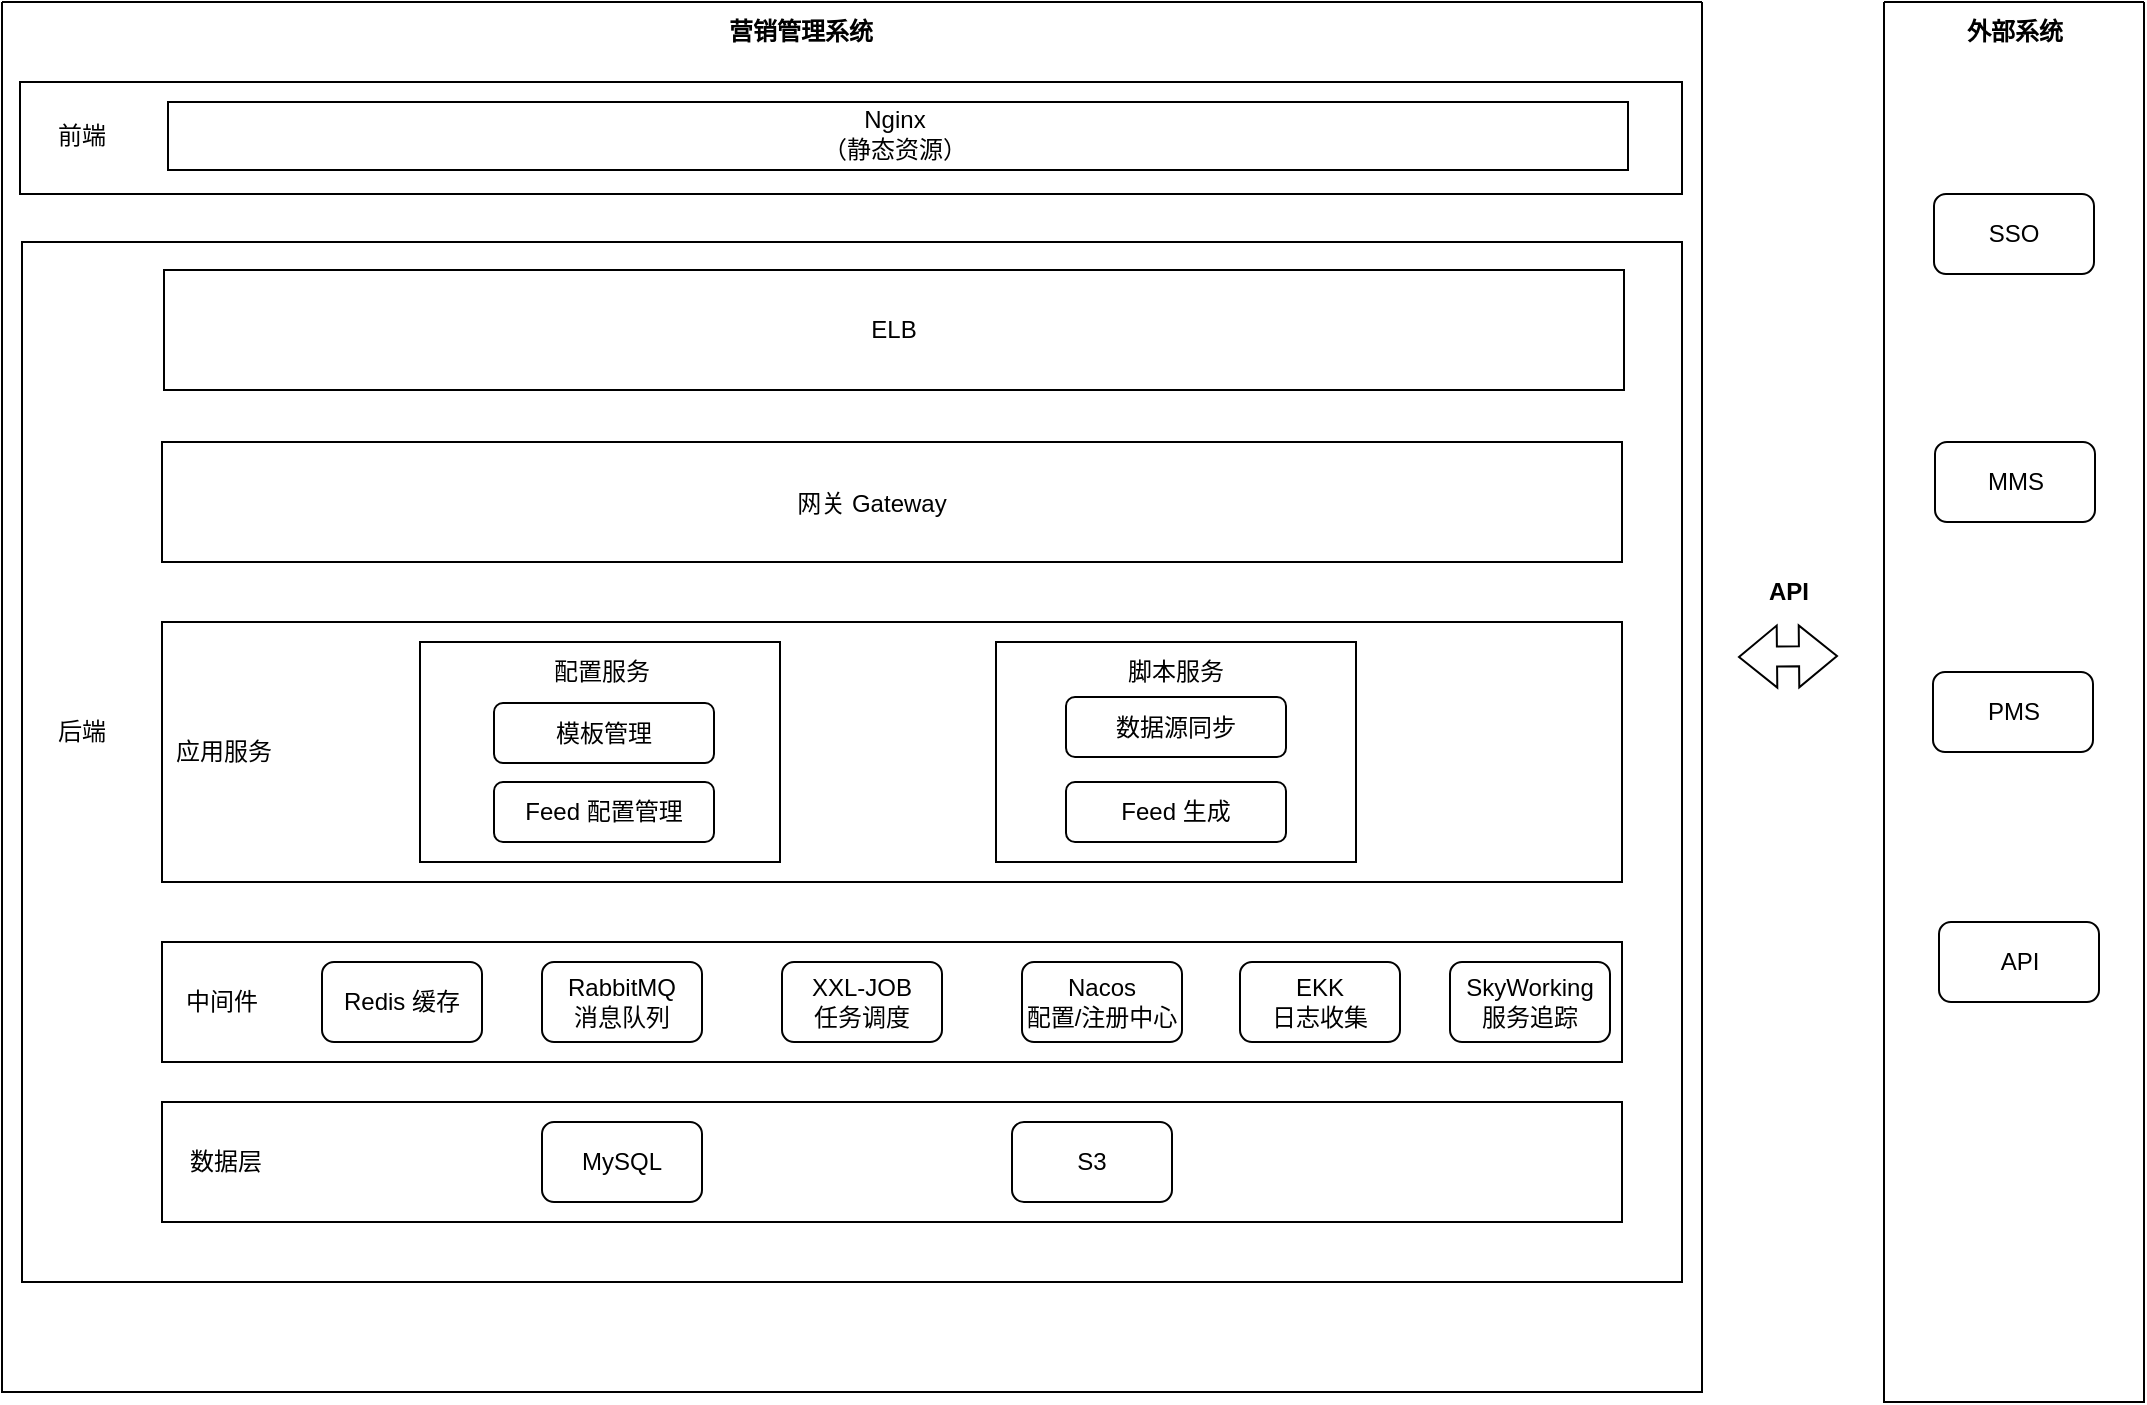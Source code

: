<mxfile version="16.5.5" type="github">
  <diagram id="bzQ0ejhN8QR2tleHYpqk" name="Page-1">
    <mxGraphModel dx="1106" dy="702" grid="1" gridSize="10" guides="1" tooltips="1" connect="1" arrows="1" fold="1" page="1" pageScale="1" pageWidth="827" pageHeight="1169" math="0" shadow="0">
      <root>
        <mxCell id="0" />
        <mxCell id="1" parent="0" />
        <mxCell id="zj8A5fJyveEYYcbx8cJl-1" value="" style="swimlane;startSize=0;" parent="1" vertex="1">
          <mxGeometry x="35" y="20" width="850" height="695" as="geometry" />
        </mxCell>
        <mxCell id="zj8A5fJyveEYYcbx8cJl-2" value="" style="rounded=0;whiteSpace=wrap;html=1;" parent="zj8A5fJyveEYYcbx8cJl-1" vertex="1">
          <mxGeometry x="9" y="40" width="831" height="56" as="geometry" />
        </mxCell>
        <mxCell id="zj8A5fJyveEYYcbx8cJl-3" value="" style="rounded=0;whiteSpace=wrap;html=1;" parent="zj8A5fJyveEYYcbx8cJl-1" vertex="1">
          <mxGeometry x="10" y="120" width="830" height="520" as="geometry" />
        </mxCell>
        <mxCell id="zj8A5fJyveEYYcbx8cJl-4" value="前端" style="text;html=1;strokeColor=none;fillColor=none;align=center;verticalAlign=middle;whiteSpace=wrap;rounded=0;" parent="zj8A5fJyveEYYcbx8cJl-1" vertex="1">
          <mxGeometry x="10" y="52" width="60" height="30" as="geometry" />
        </mxCell>
        <mxCell id="zj8A5fJyveEYYcbx8cJl-5" value="后端" style="text;html=1;strokeColor=none;fillColor=none;align=center;verticalAlign=middle;whiteSpace=wrap;rounded=0;" parent="zj8A5fJyveEYYcbx8cJl-1" vertex="1">
          <mxGeometry x="10" y="350" width="60" height="30" as="geometry" />
        </mxCell>
        <mxCell id="zj8A5fJyveEYYcbx8cJl-16" value="营销管理系统" style="text;html=1;strokeColor=none;fillColor=none;align=center;verticalAlign=middle;whiteSpace=wrap;rounded=0;fontStyle=1" parent="zj8A5fJyveEYYcbx8cJl-1" vertex="1">
          <mxGeometry x="362" width="75" height="30" as="geometry" />
        </mxCell>
        <mxCell id="zj8A5fJyveEYYcbx8cJl-21" value="" style="rounded=0;whiteSpace=wrap;html=1;" parent="zj8A5fJyveEYYcbx8cJl-1" vertex="1">
          <mxGeometry x="80" y="220" width="730" height="60" as="geometry" />
        </mxCell>
        <mxCell id="zj8A5fJyveEYYcbx8cJl-22" value="" style="rounded=0;whiteSpace=wrap;html=1;" parent="zj8A5fJyveEYYcbx8cJl-1" vertex="1">
          <mxGeometry x="80" y="310" width="730" height="130" as="geometry" />
        </mxCell>
        <mxCell id="zj8A5fJyveEYYcbx8cJl-23" value="" style="rounded=0;whiteSpace=wrap;html=1;" parent="zj8A5fJyveEYYcbx8cJl-1" vertex="1">
          <mxGeometry x="80" y="470" width="730" height="60" as="geometry" />
        </mxCell>
        <mxCell id="zj8A5fJyveEYYcbx8cJl-24" value="" style="rounded=0;whiteSpace=wrap;html=1;" parent="zj8A5fJyveEYYcbx8cJl-1" vertex="1">
          <mxGeometry x="80" y="550" width="730" height="60" as="geometry" />
        </mxCell>
        <mxCell id="zj8A5fJyveEYYcbx8cJl-26" value="网关 Gateway" style="text;html=1;strokeColor=none;fillColor=none;align=center;verticalAlign=middle;whiteSpace=wrap;rounded=0;" parent="zj8A5fJyveEYYcbx8cJl-1" vertex="1">
          <mxGeometry x="380.5" y="236" width="107.5" height="30" as="geometry" />
        </mxCell>
        <mxCell id="zj8A5fJyveEYYcbx8cJl-27" value="Redis 缓存" style="rounded=1;whiteSpace=wrap;html=1;" parent="zj8A5fJyveEYYcbx8cJl-1" vertex="1">
          <mxGeometry x="160" y="480" width="80" height="40" as="geometry" />
        </mxCell>
        <mxCell id="zj8A5fJyveEYYcbx8cJl-32" value="RabbitMQ &lt;br&gt;消息队列" style="rounded=1;whiteSpace=wrap;html=1;" parent="zj8A5fJyveEYYcbx8cJl-1" vertex="1">
          <mxGeometry x="270" y="480" width="80" height="40" as="geometry" />
        </mxCell>
        <mxCell id="zj8A5fJyveEYYcbx8cJl-33" value="XXL-JOB&lt;br&gt;任务调度" style="rounded=1;whiteSpace=wrap;html=1;" parent="zj8A5fJyveEYYcbx8cJl-1" vertex="1">
          <mxGeometry x="390" y="480" width="80" height="40" as="geometry" />
        </mxCell>
        <mxCell id="zj8A5fJyveEYYcbx8cJl-34" value="Nacos&lt;br&gt;配置/注册中心" style="rounded=1;whiteSpace=wrap;html=1;" parent="zj8A5fJyveEYYcbx8cJl-1" vertex="1">
          <mxGeometry x="510" y="480" width="80" height="40" as="geometry" />
        </mxCell>
        <mxCell id="zj8A5fJyveEYYcbx8cJl-35" value="EKK&lt;br&gt;日志收集" style="rounded=1;whiteSpace=wrap;html=1;" parent="zj8A5fJyveEYYcbx8cJl-1" vertex="1">
          <mxGeometry x="619" y="480" width="80" height="40" as="geometry" />
        </mxCell>
        <mxCell id="zj8A5fJyveEYYcbx8cJl-37" value="MySQL" style="rounded=1;whiteSpace=wrap;html=1;" parent="zj8A5fJyveEYYcbx8cJl-1" vertex="1">
          <mxGeometry x="270" y="560" width="80" height="40" as="geometry" />
        </mxCell>
        <mxCell id="zj8A5fJyveEYYcbx8cJl-38" value="S3" style="rounded=1;whiteSpace=wrap;html=1;" parent="zj8A5fJyveEYYcbx8cJl-1" vertex="1">
          <mxGeometry x="505" y="560" width="80" height="40" as="geometry" />
        </mxCell>
        <mxCell id="zj8A5fJyveEYYcbx8cJl-39" value="数据层" style="text;html=1;strokeColor=none;fillColor=none;align=center;verticalAlign=middle;whiteSpace=wrap;rounded=0;" parent="zj8A5fJyveEYYcbx8cJl-1" vertex="1">
          <mxGeometry x="82" y="565" width="60" height="30" as="geometry" />
        </mxCell>
        <mxCell id="zj8A5fJyveEYYcbx8cJl-41" value="中间件" style="text;html=1;strokeColor=none;fillColor=none;align=center;verticalAlign=middle;whiteSpace=wrap;rounded=0;" parent="zj8A5fJyveEYYcbx8cJl-1" vertex="1">
          <mxGeometry x="80" y="485" width="60" height="30" as="geometry" />
        </mxCell>
        <mxCell id="zj8A5fJyveEYYcbx8cJl-57" value="" style="verticalLabelPosition=bottom;verticalAlign=top;html=1;shape=mxgraph.basic.rect;fillColor2=none;strokeWidth=1;size=20;indent=5;" parent="zj8A5fJyveEYYcbx8cJl-1" vertex="1">
          <mxGeometry x="209" y="320" width="180" height="110" as="geometry" />
        </mxCell>
        <mxCell id="zj8A5fJyveEYYcbx8cJl-58" value="模板管理" style="rounded=1;whiteSpace=wrap;html=1;" parent="zj8A5fJyveEYYcbx8cJl-1" vertex="1">
          <mxGeometry x="246" y="350.5" width="110" height="30" as="geometry" />
        </mxCell>
        <mxCell id="zj8A5fJyveEYYcbx8cJl-62" value="配置服务" style="text;html=1;strokeColor=none;fillColor=none;align=center;verticalAlign=middle;whiteSpace=wrap;rounded=0;" parent="zj8A5fJyveEYYcbx8cJl-1" vertex="1">
          <mxGeometry x="245" y="320" width="110" height="30" as="geometry" />
        </mxCell>
        <mxCell id="zj8A5fJyveEYYcbx8cJl-63" value="应用服务" style="text;html=1;strokeColor=none;fillColor=none;align=center;verticalAlign=middle;whiteSpace=wrap;rounded=0;" parent="zj8A5fJyveEYYcbx8cJl-1" vertex="1">
          <mxGeometry x="81" y="360" width="60" height="30" as="geometry" />
        </mxCell>
        <mxCell id="uKLUNVmnaL445B_iEJsr-2" value="" style="verticalLabelPosition=bottom;verticalAlign=top;html=1;shape=mxgraph.basic.rect;fillColor2=none;strokeWidth=1;size=20;indent=5;" vertex="1" parent="zj8A5fJyveEYYcbx8cJl-1">
          <mxGeometry x="497" y="320" width="180" height="110" as="geometry" />
        </mxCell>
        <mxCell id="uKLUNVmnaL445B_iEJsr-3" value="数据源同步" style="rounded=1;whiteSpace=wrap;html=1;" vertex="1" parent="zj8A5fJyveEYYcbx8cJl-1">
          <mxGeometry x="532" y="347.5" width="110" height="30" as="geometry" />
        </mxCell>
        <mxCell id="uKLUNVmnaL445B_iEJsr-4" value="Feed 生成" style="rounded=1;whiteSpace=wrap;html=1;" vertex="1" parent="zj8A5fJyveEYYcbx8cJl-1">
          <mxGeometry x="532" y="390" width="110" height="30" as="geometry" />
        </mxCell>
        <mxCell id="uKLUNVmnaL445B_iEJsr-5" value="脚本服务" style="text;html=1;strokeColor=none;fillColor=none;align=center;verticalAlign=middle;whiteSpace=wrap;rounded=0;" vertex="1" parent="zj8A5fJyveEYYcbx8cJl-1">
          <mxGeometry x="532" y="320" width="110" height="30" as="geometry" />
        </mxCell>
        <mxCell id="uKLUNVmnaL445B_iEJsr-6" value="Feed 配置管理" style="rounded=1;whiteSpace=wrap;html=1;" vertex="1" parent="zj8A5fJyveEYYcbx8cJl-1">
          <mxGeometry x="246" y="390" width="110" height="30" as="geometry" />
        </mxCell>
        <mxCell id="uKLUNVmnaL445B_iEJsr-7" value="SkyWorking&lt;br&gt;服务追踪" style="rounded=1;whiteSpace=wrap;html=1;" vertex="1" parent="zj8A5fJyveEYYcbx8cJl-1">
          <mxGeometry x="724" y="480" width="80" height="40" as="geometry" />
        </mxCell>
        <mxCell id="zj8A5fJyveEYYcbx8cJl-11" value="" style="swimlane;startSize=0;" parent="1" vertex="1">
          <mxGeometry x="976" y="20" width="130" height="700" as="geometry" />
        </mxCell>
        <mxCell id="zj8A5fJyveEYYcbx8cJl-45" value="SSO" style="rounded=1;whiteSpace=wrap;html=1;" parent="zj8A5fJyveEYYcbx8cJl-11" vertex="1">
          <mxGeometry x="25" y="96" width="80" height="40" as="geometry" />
        </mxCell>
        <mxCell id="zj8A5fJyveEYYcbx8cJl-46" value="外部系统" style="text;html=1;strokeColor=none;fillColor=none;align=center;verticalAlign=middle;whiteSpace=wrap;rounded=0;fontStyle=1" parent="zj8A5fJyveEYYcbx8cJl-11" vertex="1">
          <mxGeometry x="27.5" width="75" height="30" as="geometry" />
        </mxCell>
        <mxCell id="zj8A5fJyveEYYcbx8cJl-47" value="MMS" style="rounded=1;whiteSpace=wrap;html=1;" parent="zj8A5fJyveEYYcbx8cJl-11" vertex="1">
          <mxGeometry x="25.5" y="220" width="80" height="40" as="geometry" />
        </mxCell>
        <mxCell id="zj8A5fJyveEYYcbx8cJl-48" value="PMS" style="rounded=1;whiteSpace=wrap;html=1;" parent="zj8A5fJyveEYYcbx8cJl-11" vertex="1">
          <mxGeometry x="24.5" y="335" width="80" height="40" as="geometry" />
        </mxCell>
        <mxCell id="zj8A5fJyveEYYcbx8cJl-51" value="API" style="rounded=1;whiteSpace=wrap;html=1;" parent="zj8A5fJyveEYYcbx8cJl-11" vertex="1">
          <mxGeometry x="27.5" y="460" width="80" height="40" as="geometry" />
        </mxCell>
        <mxCell id="zj8A5fJyveEYYcbx8cJl-18" value="" style="rounded=0;whiteSpace=wrap;html=1;" parent="1" vertex="1">
          <mxGeometry x="118" y="70" width="730" height="34" as="geometry" />
        </mxCell>
        <mxCell id="zj8A5fJyveEYYcbx8cJl-19" value="Nginx&lt;br&gt;（静态资源）" style="text;html=1;strokeColor=none;fillColor=none;align=center;verticalAlign=middle;whiteSpace=wrap;rounded=0;fontStyle=0" parent="1" vertex="1">
          <mxGeometry x="443.5" y="71" width="75" height="30" as="geometry" />
        </mxCell>
        <mxCell id="zj8A5fJyveEYYcbx8cJl-20" value="" style="rounded=0;whiteSpace=wrap;html=1;" parent="1" vertex="1">
          <mxGeometry x="116" y="154" width="730" height="60" as="geometry" />
        </mxCell>
        <mxCell id="zj8A5fJyveEYYcbx8cJl-25" value="ELB" style="text;html=1;strokeColor=none;fillColor=none;align=center;verticalAlign=middle;whiteSpace=wrap;rounded=0;" parent="1" vertex="1">
          <mxGeometry x="451" y="169" width="60" height="30" as="geometry" />
        </mxCell>
        <mxCell id="zj8A5fJyveEYYcbx8cJl-44" value="" style="shape=flexArrow;endArrow=classic;startArrow=classic;html=1;rounded=0;exitX=1;exitY=0.546;exitDx=0;exitDy=0;exitPerimeter=0;" parent="1" edge="1">
          <mxGeometry width="100" height="100" relative="1" as="geometry">
            <mxPoint x="903" y="347.47" as="sourcePoint" />
            <mxPoint x="953" y="347" as="targetPoint" />
          </mxGeometry>
        </mxCell>
        <mxCell id="zj8A5fJyveEYYcbx8cJl-49" value="API" style="text;html=1;strokeColor=none;fillColor=none;align=center;verticalAlign=middle;whiteSpace=wrap;rounded=0;fontStyle=1" parent="1" vertex="1">
          <mxGeometry x="891" y="300" width="75" height="30" as="geometry" />
        </mxCell>
      </root>
    </mxGraphModel>
  </diagram>
</mxfile>
